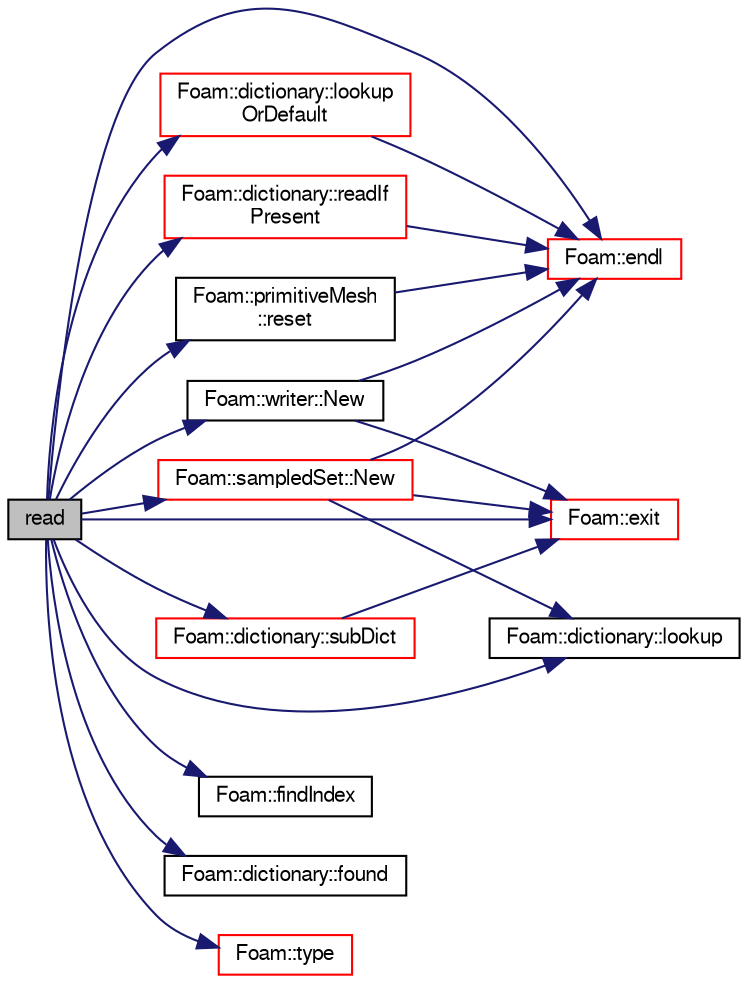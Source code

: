 digraph "read"
{
  bgcolor="transparent";
  edge [fontname="FreeSans",fontsize="10",labelfontname="FreeSans",labelfontsize="10"];
  node [fontname="FreeSans",fontsize="10",shape=record];
  rankdir="LR";
  Node1 [label="read",height=0.2,width=0.4,color="black", fillcolor="grey75", style="filled" fontcolor="black"];
  Node1 -> Node2 [color="midnightblue",fontsize="10",style="solid",fontname="FreeSans"];
  Node2 [label="Foam::endl",height=0.2,width=0.4,color="red",URL="$a10237.html#a2db8fe02a0d3909e9351bb4275b23ce4",tooltip="Add newline and flush stream. "];
  Node1 -> Node3 [color="midnightblue",fontsize="10",style="solid",fontname="FreeSans"];
  Node3 [label="Foam::exit",height=0.2,width=0.4,color="red",URL="$a10237.html#a06ca7250d8e89caf05243ec094843642"];
  Node1 -> Node4 [color="midnightblue",fontsize="10",style="solid",fontname="FreeSans"];
  Node4 [label="Foam::findIndex",height=0.2,width=0.4,color="black",URL="$a10237.html#ac16695f83f370df159eed19f92d095fb",tooltip="Find first occurence of given element and return index,. "];
  Node1 -> Node5 [color="midnightblue",fontsize="10",style="solid",fontname="FreeSans"];
  Node5 [label="Foam::dictionary::found",height=0.2,width=0.4,color="black",URL="$a00502.html#ae9d6521e0e8d3956f9b49ddeb44877b8",tooltip="Search dictionary for given keyword. "];
  Node1 -> Node6 [color="midnightblue",fontsize="10",style="solid",fontname="FreeSans"];
  Node6 [label="Foam::dictionary::lookup",height=0.2,width=0.4,color="black",URL="$a00502.html#a8baab402d653d6e789f67c57e23a5b59",tooltip="Find and return an entry data stream. "];
  Node1 -> Node7 [color="midnightblue",fontsize="10",style="solid",fontname="FreeSans"];
  Node7 [label="Foam::dictionary::lookup\lOrDefault",height=0.2,width=0.4,color="red",URL="$a00502.html#ab188313de67c2c7ad4a5e8151eefb49d",tooltip="Find and return a T,. "];
  Node7 -> Node2 [color="midnightblue",fontsize="10",style="solid",fontname="FreeSans"];
  Node1 -> Node8 [color="midnightblue",fontsize="10",style="solid",fontname="FreeSans"];
  Node8 [label="Foam::writer::New",height=0.2,width=0.4,color="black",URL="$a02801.html#aae3b42e8c361cdb185c69285fcf9efd7",tooltip="Return a reference to the selected writer. "];
  Node8 -> Node2 [color="midnightblue",fontsize="10",style="solid",fontname="FreeSans"];
  Node8 -> Node3 [color="midnightblue",fontsize="10",style="solid",fontname="FreeSans"];
  Node1 -> Node9 [color="midnightblue",fontsize="10",style="solid",fontname="FreeSans"];
  Node9 [label="Foam::sampledSet::New",height=0.2,width=0.4,color="red",URL="$a02168.html#ada07e0122f74ef1e89c399515744d472",tooltip="Return a reference to the selected sampledSet. "];
  Node9 -> Node6 [color="midnightblue",fontsize="10",style="solid",fontname="FreeSans"];
  Node9 -> Node2 [color="midnightblue",fontsize="10",style="solid",fontname="FreeSans"];
  Node9 -> Node3 [color="midnightblue",fontsize="10",style="solid",fontname="FreeSans"];
  Node1 -> Node10 [color="midnightblue",fontsize="10",style="solid",fontname="FreeSans"];
  Node10 [label="Foam::dictionary::readIf\lPresent",height=0.2,width=0.4,color="red",URL="$a00502.html#ac3502a72e9d1a84f63c4919b78595cd4",tooltip="Find an entry if present, and assign to T. "];
  Node10 -> Node2 [color="midnightblue",fontsize="10",style="solid",fontname="FreeSans"];
  Node1 -> Node11 [color="midnightblue",fontsize="10",style="solid",fontname="FreeSans"];
  Node11 [label="Foam::primitiveMesh\l::reset",height=0.2,width=0.4,color="black",URL="$a01911.html#ac903a0172c5522dec15fd571f93bee47",tooltip="Reset this primitiveMesh given the primitive array sizes. "];
  Node11 -> Node2 [color="midnightblue",fontsize="10",style="solid",fontname="FreeSans"];
  Node1 -> Node12 [color="midnightblue",fontsize="10",style="solid",fontname="FreeSans"];
  Node12 [label="Foam::dictionary::subDict",height=0.2,width=0.4,color="red",URL="$a00502.html#a42a549aa3e2c88399585b6462f6dbeb3",tooltip="Find and return a sub-dictionary. "];
  Node12 -> Node3 [color="midnightblue",fontsize="10",style="solid",fontname="FreeSans"];
  Node1 -> Node13 [color="midnightblue",fontsize="10",style="solid",fontname="FreeSans"];
  Node13 [label="Foam::type",height=0.2,width=0.4,color="red",URL="$a10237.html#aec48583af672626378f501eb9fc32cd1",tooltip="Return the file type: DIRECTORY or FILE. "];
}

